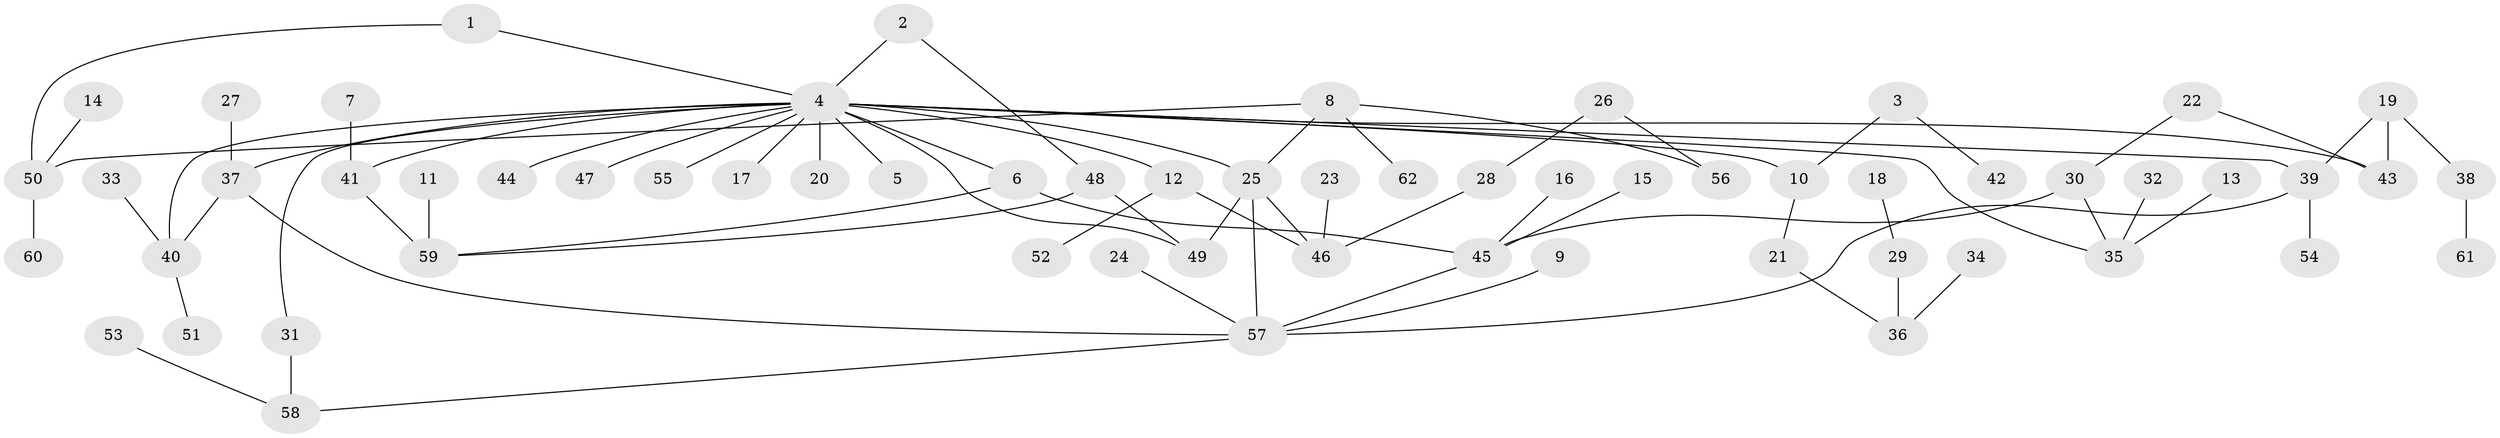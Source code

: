 // original degree distribution, {9: 0.008064516129032258, 8: 0.016129032258064516, 5: 0.03225806451612903, 2: 0.28225806451612906, 7: 0.008064516129032258, 4: 0.07258064516129033, 6: 0.016129032258064516, 3: 0.1693548387096774, 1: 0.3951612903225806}
// Generated by graph-tools (version 1.1) at 2025/25/03/09/25 03:25:26]
// undirected, 62 vertices, 76 edges
graph export_dot {
graph [start="1"]
  node [color=gray90,style=filled];
  1;
  2;
  3;
  4;
  5;
  6;
  7;
  8;
  9;
  10;
  11;
  12;
  13;
  14;
  15;
  16;
  17;
  18;
  19;
  20;
  21;
  22;
  23;
  24;
  25;
  26;
  27;
  28;
  29;
  30;
  31;
  32;
  33;
  34;
  35;
  36;
  37;
  38;
  39;
  40;
  41;
  42;
  43;
  44;
  45;
  46;
  47;
  48;
  49;
  50;
  51;
  52;
  53;
  54;
  55;
  56;
  57;
  58;
  59;
  60;
  61;
  62;
  1 -- 4 [weight=1.0];
  1 -- 50 [weight=1.0];
  2 -- 4 [weight=1.0];
  2 -- 48 [weight=1.0];
  3 -- 10 [weight=1.0];
  3 -- 42 [weight=1.0];
  4 -- 5 [weight=1.0];
  4 -- 6 [weight=1.0];
  4 -- 10 [weight=1.0];
  4 -- 12 [weight=1.0];
  4 -- 17 [weight=1.0];
  4 -- 20 [weight=1.0];
  4 -- 25 [weight=1.0];
  4 -- 31 [weight=1.0];
  4 -- 35 [weight=1.0];
  4 -- 37 [weight=1.0];
  4 -- 39 [weight=1.0];
  4 -- 40 [weight=1.0];
  4 -- 41 [weight=1.0];
  4 -- 43 [weight=1.0];
  4 -- 44 [weight=1.0];
  4 -- 47 [weight=1.0];
  4 -- 49 [weight=1.0];
  4 -- 55 [weight=2.0];
  6 -- 45 [weight=1.0];
  6 -- 59 [weight=1.0];
  7 -- 41 [weight=1.0];
  8 -- 25 [weight=1.0];
  8 -- 50 [weight=1.0];
  8 -- 56 [weight=1.0];
  8 -- 62 [weight=1.0];
  9 -- 57 [weight=1.0];
  10 -- 21 [weight=1.0];
  11 -- 59 [weight=1.0];
  12 -- 46 [weight=1.0];
  12 -- 52 [weight=1.0];
  13 -- 35 [weight=1.0];
  14 -- 50 [weight=1.0];
  15 -- 45 [weight=1.0];
  16 -- 45 [weight=1.0];
  18 -- 29 [weight=1.0];
  19 -- 38 [weight=1.0];
  19 -- 39 [weight=1.0];
  19 -- 43 [weight=1.0];
  21 -- 36 [weight=1.0];
  22 -- 30 [weight=1.0];
  22 -- 43 [weight=1.0];
  23 -- 46 [weight=1.0];
  24 -- 57 [weight=1.0];
  25 -- 46 [weight=1.0];
  25 -- 49 [weight=1.0];
  25 -- 57 [weight=1.0];
  26 -- 28 [weight=1.0];
  26 -- 56 [weight=1.0];
  27 -- 37 [weight=1.0];
  28 -- 46 [weight=1.0];
  29 -- 36 [weight=1.0];
  30 -- 35 [weight=1.0];
  30 -- 45 [weight=1.0];
  31 -- 58 [weight=1.0];
  32 -- 35 [weight=1.0];
  33 -- 40 [weight=2.0];
  34 -- 36 [weight=1.0];
  37 -- 40 [weight=1.0];
  37 -- 57 [weight=1.0];
  38 -- 61 [weight=1.0];
  39 -- 54 [weight=1.0];
  39 -- 57 [weight=1.0];
  40 -- 51 [weight=1.0];
  41 -- 59 [weight=2.0];
  45 -- 57 [weight=1.0];
  48 -- 49 [weight=1.0];
  48 -- 59 [weight=1.0];
  50 -- 60 [weight=1.0];
  53 -- 58 [weight=1.0];
  57 -- 58 [weight=1.0];
}
